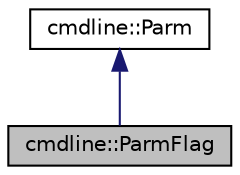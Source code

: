 digraph "cmdline::ParmFlag"
{
 // LATEX_PDF_SIZE
  edge [fontname="Helvetica",fontsize="10",labelfontname="Helvetica",labelfontsize="10"];
  node [fontname="Helvetica",fontsize="10",shape=record];
  Node1 [label="cmdline::ParmFlag",height=0.2,width=0.4,color="black", fillcolor="grey75", style="filled", fontcolor="black",tooltip=" "];
  Node2 -> Node1 [dir="back",color="midnightblue",fontsize="10",style="solid"];
  Node2 [label="cmdline::Parm",height=0.2,width=0.4,color="black", fillcolor="white", style="filled",URL="$classcmdline_1_1_parm.html",tooltip=" "];
}
